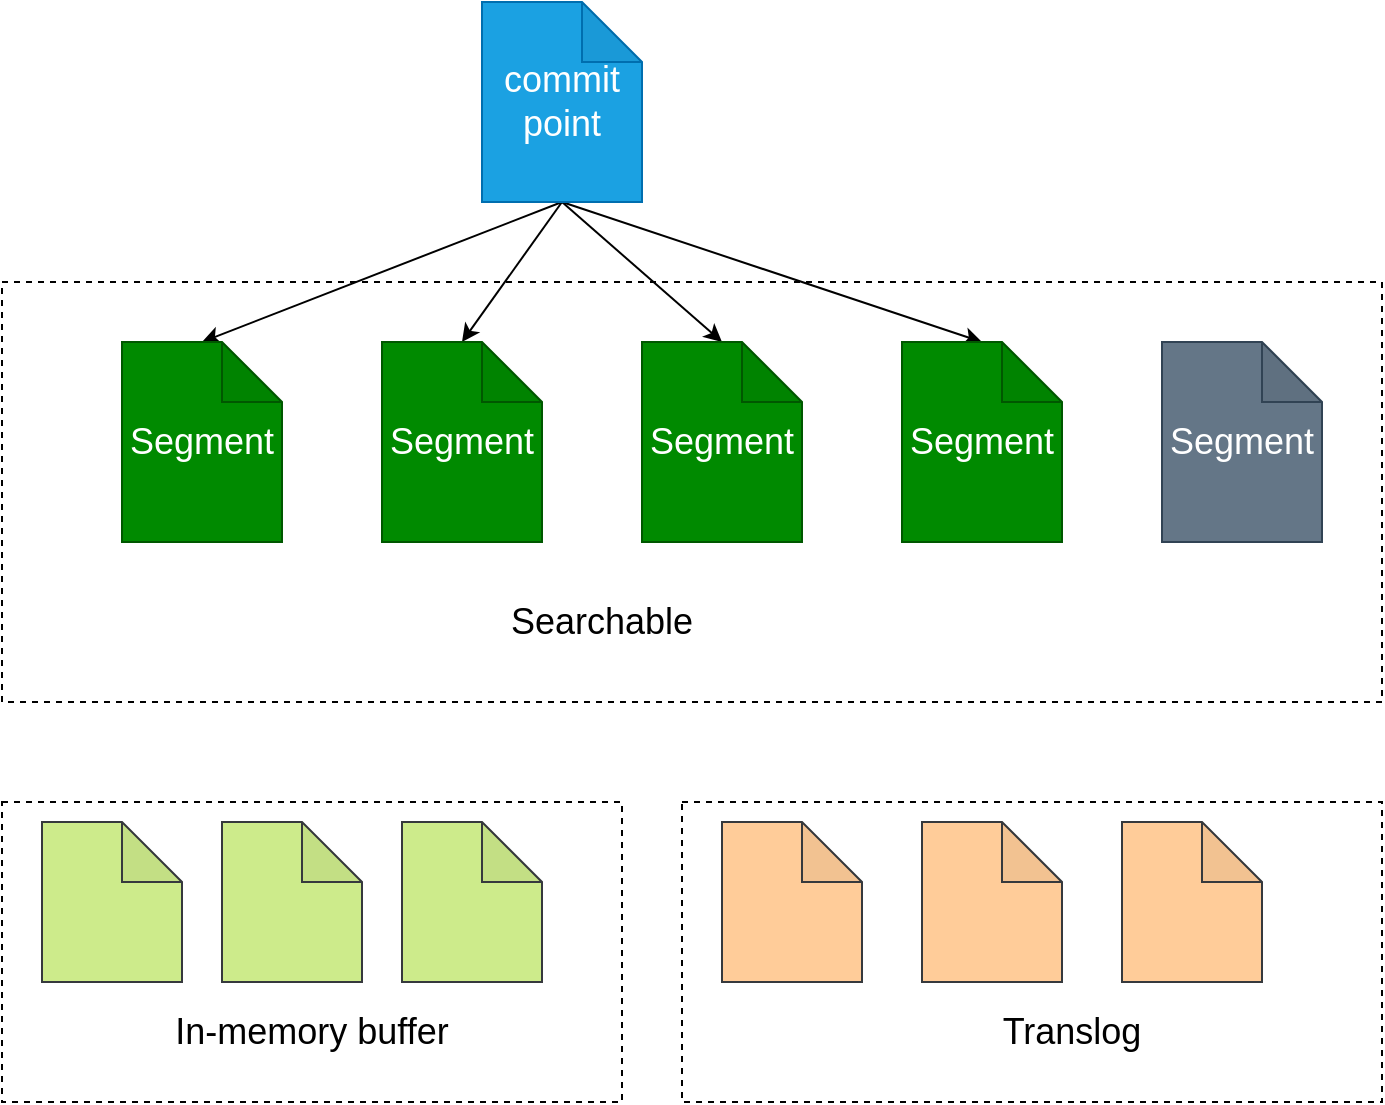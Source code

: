 <mxfile>
    <diagram id="2LGdKWT6_7CQvTMV6ZwS" name="Page-1">
        <mxGraphModel dx="990" dy="1419" grid="1" gridSize="10" guides="1" tooltips="1" connect="1" arrows="1" fold="1" page="1" pageScale="1" pageWidth="850" pageHeight="1100" math="0" shadow="0">
            <root>
                <mxCell id="0"/>
                <mxCell id="1" parent="0"/>
                <mxCell id="8" value="" style="rounded=0;whiteSpace=wrap;html=1;dashed=1;fontSize=18;" parent="1" vertex="1">
                    <mxGeometry x="110" y="480" width="690" height="210" as="geometry"/>
                </mxCell>
                <mxCell id="14" style="edgeStyle=none;html=1;exitX=0.5;exitY=1;exitDx=0;exitDy=0;exitPerimeter=0;entryX=0.5;entryY=0;entryDx=0;entryDy=0;entryPerimeter=0;fontSize=18;" parent="1" source="3" target="4" edge="1">
                    <mxGeometry relative="1" as="geometry"/>
                </mxCell>
                <mxCell id="15" style="edgeStyle=none;html=1;exitX=0.5;exitY=1;exitDx=0;exitDy=0;exitPerimeter=0;entryX=0.5;entryY=0;entryDx=0;entryDy=0;entryPerimeter=0;fontSize=18;" parent="1" source="3" target="5" edge="1">
                    <mxGeometry relative="1" as="geometry"/>
                </mxCell>
                <mxCell id="16" style="edgeStyle=none;html=1;exitX=0.5;exitY=1;exitDx=0;exitDy=0;exitPerimeter=0;entryX=0.5;entryY=0;entryDx=0;entryDy=0;entryPerimeter=0;fontSize=18;" parent="1" source="3" target="6" edge="1">
                    <mxGeometry relative="1" as="geometry"/>
                </mxCell>
                <mxCell id="17" style="edgeStyle=none;html=1;exitX=0.5;exitY=1;exitDx=0;exitDy=0;exitPerimeter=0;entryX=0.5;entryY=0;entryDx=0;entryDy=0;entryPerimeter=0;fontSize=18;" parent="1" source="3" target="7" edge="1">
                    <mxGeometry relative="1" as="geometry"/>
                </mxCell>
                <mxCell id="3" value="commit point" style="shape=note;whiteSpace=wrap;html=1;backgroundOutline=1;darkOpacity=0.05;fontSize=18;fillColor=#1ba1e2;fontColor=#ffffff;strokeColor=#006EAF;" parent="1" vertex="1">
                    <mxGeometry x="350" y="340" width="80" height="100" as="geometry"/>
                </mxCell>
                <mxCell id="4" value="Segment" style="shape=note;whiteSpace=wrap;html=1;backgroundOutline=1;darkOpacity=0.05;fontSize=18;fillColor=#008a00;fontColor=#ffffff;strokeColor=#005700;" parent="1" vertex="1">
                    <mxGeometry x="170" y="510" width="80" height="100" as="geometry"/>
                </mxCell>
                <mxCell id="5" value="Segment" style="shape=note;whiteSpace=wrap;html=1;backgroundOutline=1;darkOpacity=0.05;fontSize=18;fillColor=#008a00;fontColor=#ffffff;strokeColor=#005700;" parent="1" vertex="1">
                    <mxGeometry x="300" y="510" width="80" height="100" as="geometry"/>
                </mxCell>
                <mxCell id="6" value="Segment" style="shape=note;whiteSpace=wrap;html=1;backgroundOutline=1;darkOpacity=0.05;fontSize=18;fillColor=#008a00;fontColor=#ffffff;strokeColor=#005700;" parent="1" vertex="1">
                    <mxGeometry x="430" y="510" width="80" height="100" as="geometry"/>
                </mxCell>
                <mxCell id="7" value="Segment" style="shape=note;whiteSpace=wrap;html=1;backgroundOutline=1;darkOpacity=0.05;fontSize=18;fillColor=#008a00;fontColor=#ffffff;strokeColor=#005700;" parent="1" vertex="1">
                    <mxGeometry x="560" y="510" width="80" height="100" as="geometry"/>
                </mxCell>
                <mxCell id="9" value="Searchable" style="text;html=1;strokeColor=none;fillColor=none;align=center;verticalAlign=middle;whiteSpace=wrap;rounded=0;dashed=1;fontSize=18;" parent="1" vertex="1">
                    <mxGeometry x="320" y="620" width="180" height="60" as="geometry"/>
                </mxCell>
                <mxCell id="10" value="" style="rounded=0;whiteSpace=wrap;html=1;dashed=1;fontSize=18;" parent="1" vertex="1">
                    <mxGeometry x="110" y="740" width="310" height="150" as="geometry"/>
                </mxCell>
                <mxCell id="13" value="In-memory buffer" style="text;html=1;strokeColor=none;fillColor=none;align=center;verticalAlign=middle;whiteSpace=wrap;rounded=0;dashed=1;fontSize=18;" parent="1" vertex="1">
                    <mxGeometry x="190" y="830" width="150" height="50" as="geometry"/>
                </mxCell>
                <mxCell id="22" value="" style="rounded=0;whiteSpace=wrap;html=1;dashed=1;fontSize=18;" vertex="1" parent="1">
                    <mxGeometry x="450" y="740" width="350" height="150" as="geometry"/>
                </mxCell>
                <mxCell id="23" value="Translog" style="text;html=1;strokeColor=none;fillColor=none;align=center;verticalAlign=middle;whiteSpace=wrap;rounded=0;dashed=1;fontSize=18;" vertex="1" parent="1">
                    <mxGeometry x="570" y="830" width="150" height="50" as="geometry"/>
                </mxCell>
                <mxCell id="25" value="" style="shape=note;whiteSpace=wrap;html=1;backgroundOutline=1;darkOpacity=0.05;fillColor=#ffcc99;strokeColor=#36393d;" vertex="1" parent="1">
                    <mxGeometry x="470" y="750" width="70" height="80" as="geometry"/>
                </mxCell>
                <mxCell id="32" value="Segment" style="shape=note;whiteSpace=wrap;html=1;backgroundOutline=1;darkOpacity=0.05;fontSize=18;fillColor=#647687;fontColor=#ffffff;strokeColor=#314354;" vertex="1" parent="1">
                    <mxGeometry x="690" y="510" width="80" height="100" as="geometry"/>
                </mxCell>
                <mxCell id="28" value="" style="shape=note;whiteSpace=wrap;html=1;backgroundOutline=1;darkOpacity=0.05;fillColor=#cdeb8b;strokeColor=#36393d;" vertex="1" parent="1">
                    <mxGeometry x="130" y="750" width="70" height="80" as="geometry"/>
                </mxCell>
                <mxCell id="29" value="" style="shape=note;whiteSpace=wrap;html=1;backgroundOutline=1;darkOpacity=0.05;fillColor=#cdeb8b;strokeColor=#36393d;" vertex="1" parent="1">
                    <mxGeometry x="220" y="750" width="70" height="80" as="geometry"/>
                </mxCell>
                <mxCell id="30" value="" style="shape=note;whiteSpace=wrap;html=1;backgroundOutline=1;darkOpacity=0.05;fillColor=#cdeb8b;strokeColor=#36393d;" vertex="1" parent="1">
                    <mxGeometry x="310" y="750" width="70" height="80" as="geometry"/>
                </mxCell>
                <mxCell id="33" value="" style="shape=note;whiteSpace=wrap;html=1;backgroundOutline=1;darkOpacity=0.05;fillColor=#ffcc99;strokeColor=#36393d;" vertex="1" parent="1">
                    <mxGeometry x="570" y="750" width="70" height="80" as="geometry"/>
                </mxCell>
                <mxCell id="34" value="" style="shape=note;whiteSpace=wrap;html=1;backgroundOutline=1;darkOpacity=0.05;fillColor=#ffcc99;strokeColor=#36393d;" vertex="1" parent="1">
                    <mxGeometry x="670" y="750" width="70" height="80" as="geometry"/>
                </mxCell>
            </root>
        </mxGraphModel>
    </diagram>
</mxfile>